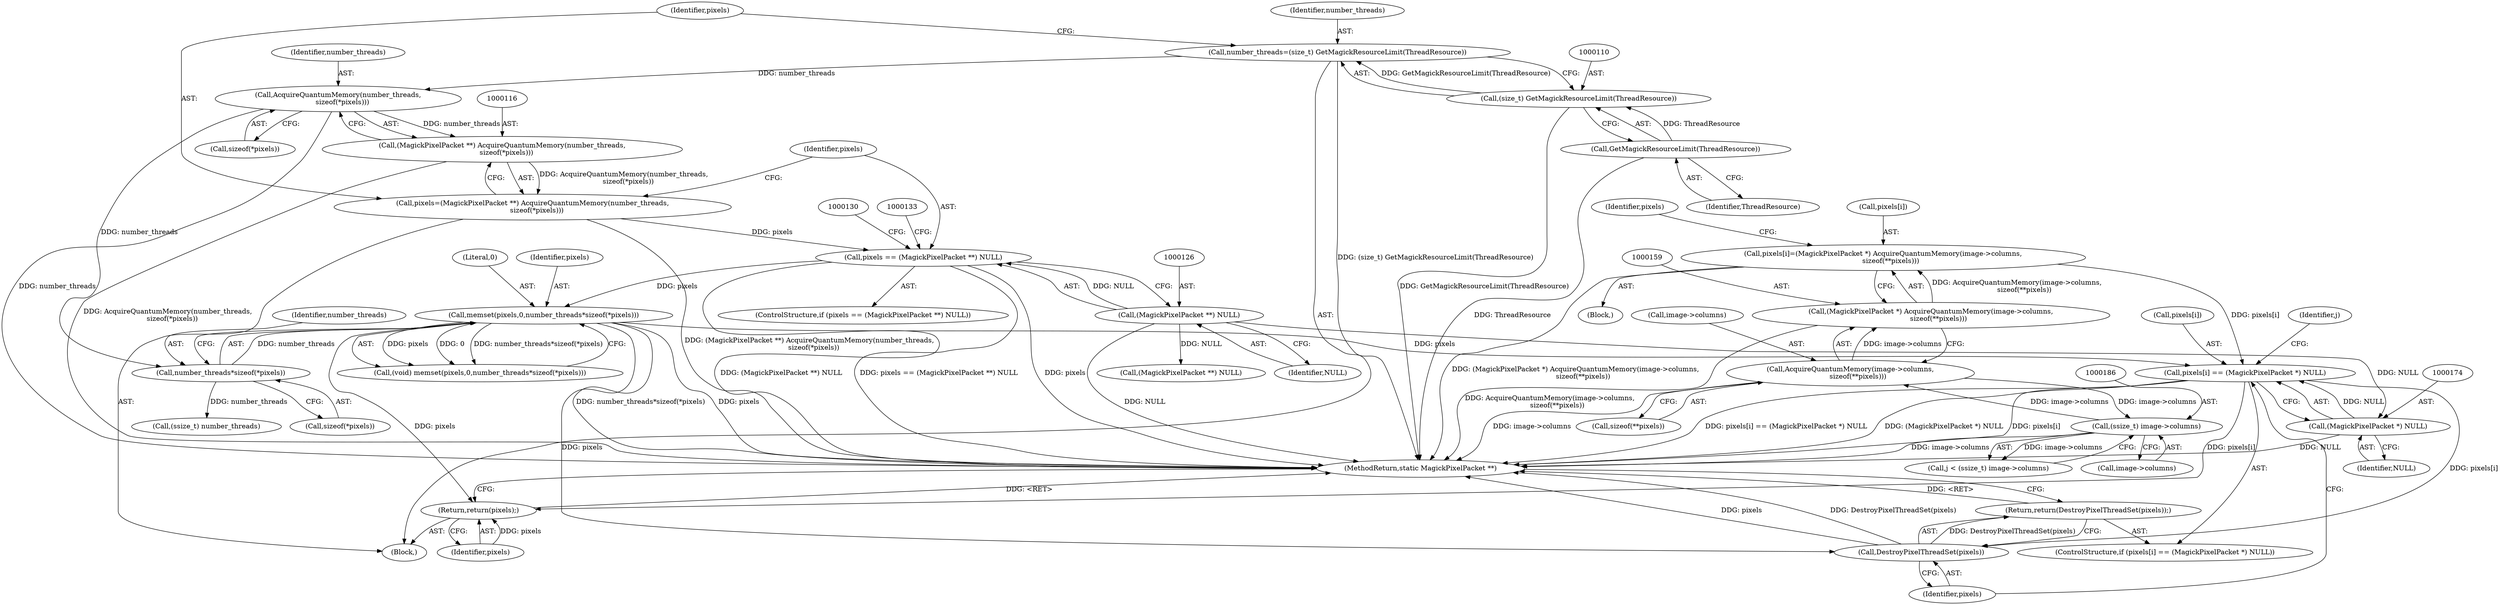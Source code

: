 digraph "1_ImageMagick6_5e409ae7a389cdf2ed17469303be3f3f21cec450@array" {
"1000169" [label="(Call,pixels[i] == (MagickPixelPacket *) NULL)"];
"1000154" [label="(Call,pixels[i]=(MagickPixelPacket *) AcquireQuantumMemory(image->columns,\n       sizeof(**pixels)))"];
"1000158" [label="(Call,(MagickPixelPacket *) AcquireQuantumMemory(image->columns,\n       sizeof(**pixels)))"];
"1000160" [label="(Call,AcquireQuantumMemory(image->columns,\n       sizeof(**pixels)))"];
"1000185" [label="(Call,(ssize_t) image->columns)"];
"1000134" [label="(Call,memset(pixels,0,number_threads*sizeof(*pixels)))"];
"1000123" [label="(Call,pixels == (MagickPixelPacket **) NULL)"];
"1000113" [label="(Call,pixels=(MagickPixelPacket **) AcquireQuantumMemory(number_threads,\n    sizeof(*pixels)))"];
"1000115" [label="(Call,(MagickPixelPacket **) AcquireQuantumMemory(number_threads,\n    sizeof(*pixels)))"];
"1000117" [label="(Call,AcquireQuantumMemory(number_threads,\n    sizeof(*pixels)))"];
"1000107" [label="(Call,number_threads=(size_t) GetMagickResourceLimit(ThreadResource))"];
"1000109" [label="(Call,(size_t) GetMagickResourceLimit(ThreadResource))"];
"1000111" [label="(Call,GetMagickResourceLimit(ThreadResource))"];
"1000125" [label="(Call,(MagickPixelPacket **) NULL)"];
"1000137" [label="(Call,number_threads*sizeof(*pixels))"];
"1000173" [label="(Call,(MagickPixelPacket *) NULL)"];
"1000177" [label="(Call,DestroyPixelThreadSet(pixels))"];
"1000176" [label="(Return,return(DestroyPixelThreadSet(pixels));)"];
"1000200" [label="(Return,return(pixels);)"];
"1000175" [label="(Identifier,NULL)"];
"1000109" [label="(Call,(size_t) GetMagickResourceLimit(ThreadResource))"];
"1000178" [label="(Identifier,pixels)"];
"1000154" [label="(Call,pixels[i]=(MagickPixelPacket *) AcquireQuantumMemory(image->columns,\n       sizeof(**pixels)))"];
"1000112" [label="(Identifier,ThreadResource)"];
"1000181" [label="(Identifier,j)"];
"1000177" [label="(Call,DestroyPixelThreadSet(pixels))"];
"1000115" [label="(Call,(MagickPixelPacket **) AcquireQuantumMemory(number_threads,\n    sizeof(*pixels)))"];
"1000139" [label="(Call,sizeof(*pixels))"];
"1000127" [label="(Identifier,NULL)"];
"1000136" [label="(Literal,0)"];
"1000138" [label="(Identifier,number_threads)"];
"1000114" [label="(Identifier,pixels)"];
"1000171" [label="(Identifier,pixels)"];
"1000155" [label="(Call,pixels[i])"];
"1000113" [label="(Call,pixels=(MagickPixelPacket **) AcquireQuantumMemory(number_threads,\n    sizeof(*pixels)))"];
"1000118" [label="(Identifier,number_threads)"];
"1000111" [label="(Call,GetMagickResourceLimit(ThreadResource))"];
"1000137" [label="(Call,number_threads*sizeof(*pixels))"];
"1000201" [label="(Identifier,pixels)"];
"1000135" [label="(Identifier,pixels)"];
"1000187" [label="(Call,image->columns)"];
"1000202" [label="(MethodReturn,static MagickPixelPacket **)"];
"1000173" [label="(Call,(MagickPixelPacket *) NULL)"];
"1000119" [label="(Call,sizeof(*pixels))"];
"1000123" [label="(Call,pixels == (MagickPixelPacket **) NULL)"];
"1000122" [label="(ControlStructure,if (pixels == (MagickPixelPacket **) NULL))"];
"1000200" [label="(Return,return(pixels);)"];
"1000148" [label="(Call,(ssize_t) number_threads)"];
"1000160" [label="(Call,AcquireQuantumMemory(image->columns,\n       sizeof(**pixels)))"];
"1000117" [label="(Call,AcquireQuantumMemory(number_threads,\n    sizeof(*pixels)))"];
"1000129" [label="(Call,(MagickPixelPacket **) NULL)"];
"1000176" [label="(Return,return(DestroyPixelThreadSet(pixels));)"];
"1000153" [label="(Block,)"];
"1000164" [label="(Call,sizeof(**pixels))"];
"1000170" [label="(Call,pixels[i])"];
"1000102" [label="(Block,)"];
"1000168" [label="(ControlStructure,if (pixels[i] == (MagickPixelPacket *) NULL))"];
"1000158" [label="(Call,(MagickPixelPacket *) AcquireQuantumMemory(image->columns,\n       sizeof(**pixels)))"];
"1000107" [label="(Call,number_threads=(size_t) GetMagickResourceLimit(ThreadResource))"];
"1000132" [label="(Call,(void) memset(pixels,0,number_threads*sizeof(*pixels)))"];
"1000125" [label="(Call,(MagickPixelPacket **) NULL)"];
"1000124" [label="(Identifier,pixels)"];
"1000185" [label="(Call,(ssize_t) image->columns)"];
"1000183" [label="(Call,j < (ssize_t) image->columns)"];
"1000169" [label="(Call,pixels[i] == (MagickPixelPacket *) NULL)"];
"1000134" [label="(Call,memset(pixels,0,number_threads*sizeof(*pixels)))"];
"1000108" [label="(Identifier,number_threads)"];
"1000161" [label="(Call,image->columns)"];
"1000169" -> "1000168"  [label="AST: "];
"1000169" -> "1000173"  [label="CFG: "];
"1000170" -> "1000169"  [label="AST: "];
"1000173" -> "1000169"  [label="AST: "];
"1000178" -> "1000169"  [label="CFG: "];
"1000181" -> "1000169"  [label="CFG: "];
"1000169" -> "1000202"  [label="DDG: pixels[i] == (MagickPixelPacket *) NULL"];
"1000169" -> "1000202"  [label="DDG: (MagickPixelPacket *) NULL"];
"1000169" -> "1000202"  [label="DDG: pixels[i]"];
"1000154" -> "1000169"  [label="DDG: pixels[i]"];
"1000134" -> "1000169"  [label="DDG: pixels"];
"1000173" -> "1000169"  [label="DDG: NULL"];
"1000169" -> "1000177"  [label="DDG: pixels[i]"];
"1000169" -> "1000200"  [label="DDG: pixels[i]"];
"1000154" -> "1000153"  [label="AST: "];
"1000154" -> "1000158"  [label="CFG: "];
"1000155" -> "1000154"  [label="AST: "];
"1000158" -> "1000154"  [label="AST: "];
"1000171" -> "1000154"  [label="CFG: "];
"1000154" -> "1000202"  [label="DDG: (MagickPixelPacket *) AcquireQuantumMemory(image->columns,\n       sizeof(**pixels))"];
"1000158" -> "1000154"  [label="DDG: AcquireQuantumMemory(image->columns,\n       sizeof(**pixels))"];
"1000158" -> "1000160"  [label="CFG: "];
"1000159" -> "1000158"  [label="AST: "];
"1000160" -> "1000158"  [label="AST: "];
"1000158" -> "1000202"  [label="DDG: AcquireQuantumMemory(image->columns,\n       sizeof(**pixels))"];
"1000160" -> "1000158"  [label="DDG: image->columns"];
"1000160" -> "1000164"  [label="CFG: "];
"1000161" -> "1000160"  [label="AST: "];
"1000164" -> "1000160"  [label="AST: "];
"1000160" -> "1000202"  [label="DDG: image->columns"];
"1000185" -> "1000160"  [label="DDG: image->columns"];
"1000160" -> "1000185"  [label="DDG: image->columns"];
"1000185" -> "1000183"  [label="AST: "];
"1000185" -> "1000187"  [label="CFG: "];
"1000186" -> "1000185"  [label="AST: "];
"1000187" -> "1000185"  [label="AST: "];
"1000183" -> "1000185"  [label="CFG: "];
"1000185" -> "1000202"  [label="DDG: image->columns"];
"1000185" -> "1000183"  [label="DDG: image->columns"];
"1000134" -> "1000132"  [label="AST: "];
"1000134" -> "1000137"  [label="CFG: "];
"1000135" -> "1000134"  [label="AST: "];
"1000136" -> "1000134"  [label="AST: "];
"1000137" -> "1000134"  [label="AST: "];
"1000132" -> "1000134"  [label="CFG: "];
"1000134" -> "1000202"  [label="DDG: pixels"];
"1000134" -> "1000202"  [label="DDG: number_threads*sizeof(*pixels)"];
"1000134" -> "1000132"  [label="DDG: pixels"];
"1000134" -> "1000132"  [label="DDG: 0"];
"1000134" -> "1000132"  [label="DDG: number_threads*sizeof(*pixels)"];
"1000123" -> "1000134"  [label="DDG: pixels"];
"1000137" -> "1000134"  [label="DDG: number_threads"];
"1000134" -> "1000177"  [label="DDG: pixels"];
"1000134" -> "1000200"  [label="DDG: pixels"];
"1000123" -> "1000122"  [label="AST: "];
"1000123" -> "1000125"  [label="CFG: "];
"1000124" -> "1000123"  [label="AST: "];
"1000125" -> "1000123"  [label="AST: "];
"1000130" -> "1000123"  [label="CFG: "];
"1000133" -> "1000123"  [label="CFG: "];
"1000123" -> "1000202"  [label="DDG: (MagickPixelPacket **) NULL"];
"1000123" -> "1000202"  [label="DDG: pixels == (MagickPixelPacket **) NULL"];
"1000123" -> "1000202"  [label="DDG: pixels"];
"1000113" -> "1000123"  [label="DDG: pixels"];
"1000125" -> "1000123"  [label="DDG: NULL"];
"1000113" -> "1000102"  [label="AST: "];
"1000113" -> "1000115"  [label="CFG: "];
"1000114" -> "1000113"  [label="AST: "];
"1000115" -> "1000113"  [label="AST: "];
"1000124" -> "1000113"  [label="CFG: "];
"1000113" -> "1000202"  [label="DDG: (MagickPixelPacket **) AcquireQuantumMemory(number_threads,\n    sizeof(*pixels))"];
"1000115" -> "1000113"  [label="DDG: AcquireQuantumMemory(number_threads,\n    sizeof(*pixels))"];
"1000115" -> "1000117"  [label="CFG: "];
"1000116" -> "1000115"  [label="AST: "];
"1000117" -> "1000115"  [label="AST: "];
"1000115" -> "1000202"  [label="DDG: AcquireQuantumMemory(number_threads,\n    sizeof(*pixels))"];
"1000117" -> "1000115"  [label="DDG: number_threads"];
"1000117" -> "1000119"  [label="CFG: "];
"1000118" -> "1000117"  [label="AST: "];
"1000119" -> "1000117"  [label="AST: "];
"1000117" -> "1000202"  [label="DDG: number_threads"];
"1000107" -> "1000117"  [label="DDG: number_threads"];
"1000117" -> "1000137"  [label="DDG: number_threads"];
"1000107" -> "1000102"  [label="AST: "];
"1000107" -> "1000109"  [label="CFG: "];
"1000108" -> "1000107"  [label="AST: "];
"1000109" -> "1000107"  [label="AST: "];
"1000114" -> "1000107"  [label="CFG: "];
"1000107" -> "1000202"  [label="DDG: (size_t) GetMagickResourceLimit(ThreadResource)"];
"1000109" -> "1000107"  [label="DDG: GetMagickResourceLimit(ThreadResource)"];
"1000109" -> "1000111"  [label="CFG: "];
"1000110" -> "1000109"  [label="AST: "];
"1000111" -> "1000109"  [label="AST: "];
"1000109" -> "1000202"  [label="DDG: GetMagickResourceLimit(ThreadResource)"];
"1000111" -> "1000109"  [label="DDG: ThreadResource"];
"1000111" -> "1000112"  [label="CFG: "];
"1000112" -> "1000111"  [label="AST: "];
"1000111" -> "1000202"  [label="DDG: ThreadResource"];
"1000125" -> "1000127"  [label="CFG: "];
"1000126" -> "1000125"  [label="AST: "];
"1000127" -> "1000125"  [label="AST: "];
"1000125" -> "1000202"  [label="DDG: NULL"];
"1000125" -> "1000129"  [label="DDG: NULL"];
"1000125" -> "1000173"  [label="DDG: NULL"];
"1000137" -> "1000139"  [label="CFG: "];
"1000138" -> "1000137"  [label="AST: "];
"1000139" -> "1000137"  [label="AST: "];
"1000137" -> "1000148"  [label="DDG: number_threads"];
"1000173" -> "1000175"  [label="CFG: "];
"1000174" -> "1000173"  [label="AST: "];
"1000175" -> "1000173"  [label="AST: "];
"1000173" -> "1000202"  [label="DDG: NULL"];
"1000177" -> "1000176"  [label="AST: "];
"1000177" -> "1000178"  [label="CFG: "];
"1000178" -> "1000177"  [label="AST: "];
"1000176" -> "1000177"  [label="CFG: "];
"1000177" -> "1000202"  [label="DDG: pixels"];
"1000177" -> "1000202"  [label="DDG: DestroyPixelThreadSet(pixels)"];
"1000177" -> "1000176"  [label="DDG: DestroyPixelThreadSet(pixels)"];
"1000176" -> "1000168"  [label="AST: "];
"1000202" -> "1000176"  [label="CFG: "];
"1000176" -> "1000202"  [label="DDG: <RET>"];
"1000200" -> "1000102"  [label="AST: "];
"1000200" -> "1000201"  [label="CFG: "];
"1000201" -> "1000200"  [label="AST: "];
"1000202" -> "1000200"  [label="CFG: "];
"1000200" -> "1000202"  [label="DDG: <RET>"];
"1000201" -> "1000200"  [label="DDG: pixels"];
}
